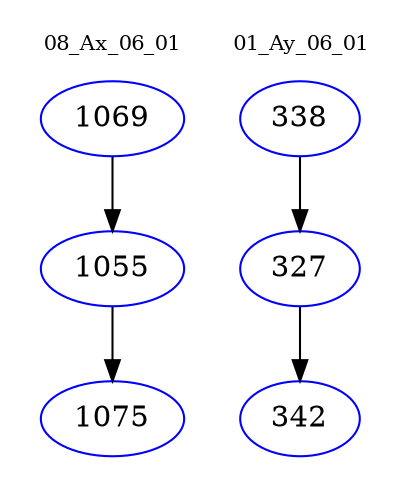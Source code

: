 digraph{
subgraph cluster_0 {
color = white
label = "08_Ax_06_01";
fontsize=10;
T0_1069 [label="1069", color="blue"]
T0_1069 -> T0_1055 [color="black"]
T0_1055 [label="1055", color="blue"]
T0_1055 -> T0_1075 [color="black"]
T0_1075 [label="1075", color="blue"]
}
subgraph cluster_1 {
color = white
label = "01_Ay_06_01";
fontsize=10;
T1_338 [label="338", color="blue"]
T1_338 -> T1_327 [color="black"]
T1_327 [label="327", color="blue"]
T1_327 -> T1_342 [color="black"]
T1_342 [label="342", color="blue"]
}
}
